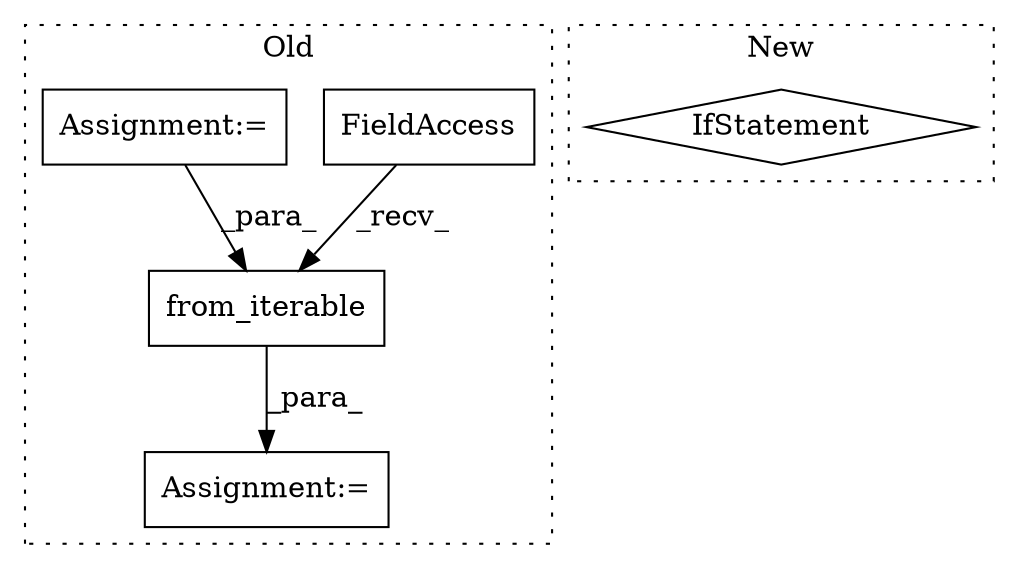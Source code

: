 digraph G {
subgraph cluster0 {
1 [label="from_iterable" a="32" s="13674,13714" l="14,1" shape="box"];
3 [label="Assignment:=" a="7" s="13631" l="6" shape="box"];
4 [label="FieldAccess" a="22" s="13658" l="15" shape="box"];
5 [label="Assignment:=" a="7" s="13502" l="6" shape="box"];
label = "Old";
style="dotted";
}
subgraph cluster1 {
2 [label="IfStatement" a="25" s="17356,17382" l="4,2" shape="diamond"];
label = "New";
style="dotted";
}
1 -> 3 [label="_para_"];
4 -> 1 [label="_recv_"];
5 -> 1 [label="_para_"];
}